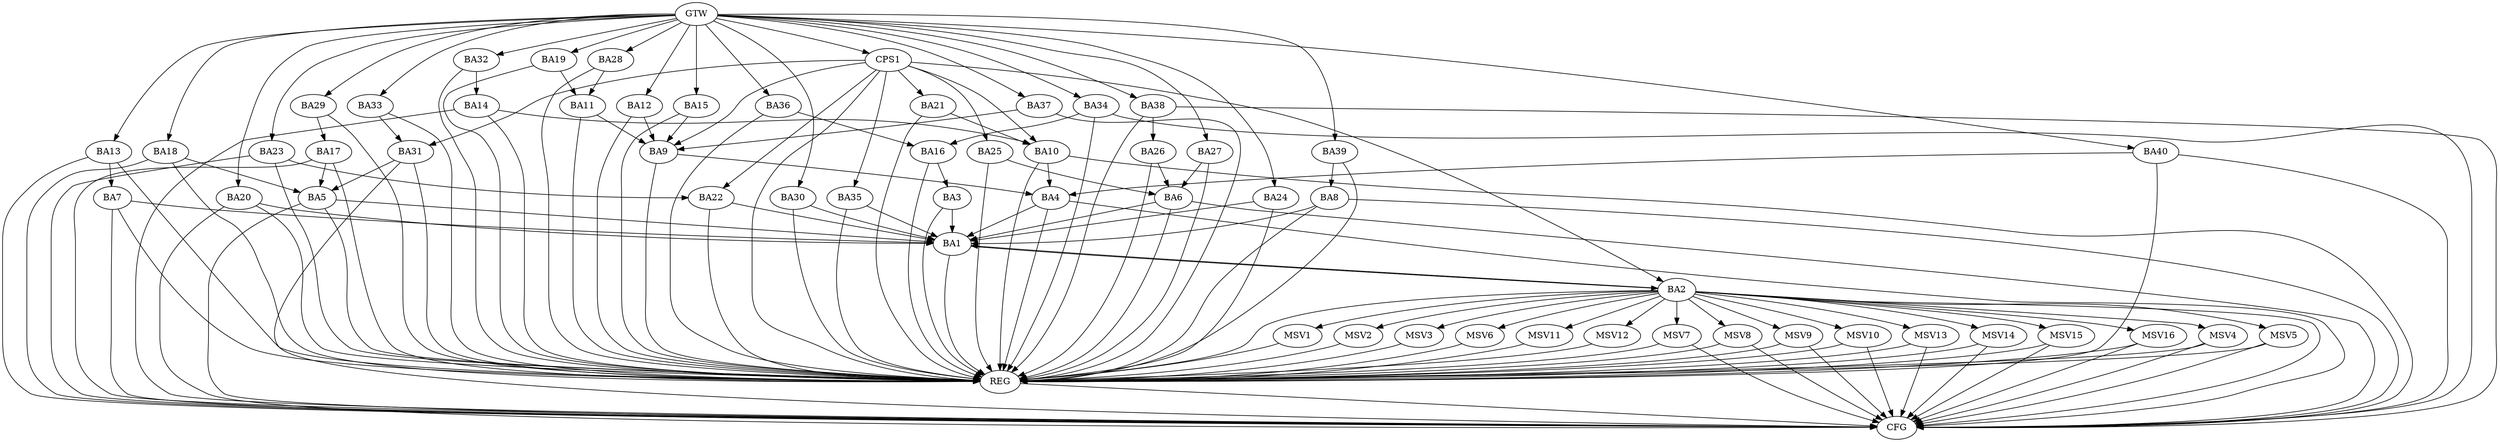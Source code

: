strict digraph G {
  BA1 [ label="BA1" ];
  BA2 [ label="BA2" ];
  BA3 [ label="BA3" ];
  BA4 [ label="BA4" ];
  BA5 [ label="BA5" ];
  BA6 [ label="BA6" ];
  BA7 [ label="BA7" ];
  BA8 [ label="BA8" ];
  BA9 [ label="BA9" ];
  BA10 [ label="BA10" ];
  BA11 [ label="BA11" ];
  BA12 [ label="BA12" ];
  BA13 [ label="BA13" ];
  BA14 [ label="BA14" ];
  BA15 [ label="BA15" ];
  BA16 [ label="BA16" ];
  BA17 [ label="BA17" ];
  BA18 [ label="BA18" ];
  BA19 [ label="BA19" ];
  BA20 [ label="BA20" ];
  BA21 [ label="BA21" ];
  BA22 [ label="BA22" ];
  BA23 [ label="BA23" ];
  BA24 [ label="BA24" ];
  BA25 [ label="BA25" ];
  BA26 [ label="BA26" ];
  BA27 [ label="BA27" ];
  BA28 [ label="BA28" ];
  BA29 [ label="BA29" ];
  BA30 [ label="BA30" ];
  BA31 [ label="BA31" ];
  BA32 [ label="BA32" ];
  BA33 [ label="BA33" ];
  BA34 [ label="BA34" ];
  BA35 [ label="BA35" ];
  BA36 [ label="BA36" ];
  BA37 [ label="BA37" ];
  BA38 [ label="BA38" ];
  BA39 [ label="BA39" ];
  BA40 [ label="BA40" ];
  CPS1 [ label="CPS1" ];
  GTW [ label="GTW" ];
  REG [ label="REG" ];
  CFG [ label="CFG" ];
  MSV1 [ label="MSV1" ];
  MSV2 [ label="MSV2" ];
  MSV3 [ label="MSV3" ];
  MSV4 [ label="MSV4" ];
  MSV5 [ label="MSV5" ];
  MSV6 [ label="MSV6" ];
  MSV7 [ label="MSV7" ];
  MSV8 [ label="MSV8" ];
  MSV9 [ label="MSV9" ];
  MSV10 [ label="MSV10" ];
  MSV11 [ label="MSV11" ];
  MSV12 [ label="MSV12" ];
  MSV13 [ label="MSV13" ];
  MSV14 [ label="MSV14" ];
  MSV15 [ label="MSV15" ];
  MSV16 [ label="MSV16" ];
  BA1 -> BA2;
  BA2 -> BA1;
  BA3 -> BA1;
  BA4 -> BA1;
  BA5 -> BA1;
  BA6 -> BA1;
  BA7 -> BA1;
  BA8 -> BA1;
  BA9 -> BA4;
  BA10 -> BA4;
  BA11 -> BA9;
  BA12 -> BA9;
  BA13 -> BA7;
  BA14 -> BA10;
  BA15 -> BA9;
  BA16 -> BA3;
  BA17 -> BA5;
  BA18 -> BA5;
  BA19 -> BA11;
  BA20 -> BA1;
  BA21 -> BA10;
  BA22 -> BA1;
  BA23 -> BA22;
  BA24 -> BA1;
  BA25 -> BA6;
  BA26 -> BA6;
  BA27 -> BA6;
  BA28 -> BA11;
  BA29 -> BA17;
  BA30 -> BA1;
  BA31 -> BA5;
  BA32 -> BA14;
  BA33 -> BA31;
  BA34 -> BA16;
  BA35 -> BA1;
  BA36 -> BA16;
  BA37 -> BA9;
  BA38 -> BA26;
  BA39 -> BA8;
  BA40 -> BA4;
  CPS1 -> BA25;
  CPS1 -> BA9;
  CPS1 -> BA2;
  CPS1 -> BA31;
  CPS1 -> BA35;
  CPS1 -> BA21;
  CPS1 -> BA22;
  CPS1 -> BA10;
  GTW -> BA12;
  GTW -> BA13;
  GTW -> BA15;
  GTW -> BA18;
  GTW -> BA19;
  GTW -> BA20;
  GTW -> BA23;
  GTW -> BA24;
  GTW -> BA27;
  GTW -> BA28;
  GTW -> BA29;
  GTW -> BA30;
  GTW -> BA32;
  GTW -> BA33;
  GTW -> BA34;
  GTW -> BA36;
  GTW -> BA37;
  GTW -> BA38;
  GTW -> BA39;
  GTW -> BA40;
  GTW -> CPS1;
  BA1 -> REG;
  BA2 -> REG;
  BA3 -> REG;
  BA4 -> REG;
  BA5 -> REG;
  BA6 -> REG;
  BA7 -> REG;
  BA8 -> REG;
  BA9 -> REG;
  BA10 -> REG;
  BA11 -> REG;
  BA12 -> REG;
  BA13 -> REG;
  BA14 -> REG;
  BA15 -> REG;
  BA16 -> REG;
  BA17 -> REG;
  BA18 -> REG;
  BA19 -> REG;
  BA20 -> REG;
  BA21 -> REG;
  BA22 -> REG;
  BA23 -> REG;
  BA24 -> REG;
  BA25 -> REG;
  BA26 -> REG;
  BA27 -> REG;
  BA28 -> REG;
  BA29 -> REG;
  BA30 -> REG;
  BA31 -> REG;
  BA32 -> REG;
  BA33 -> REG;
  BA34 -> REG;
  BA35 -> REG;
  BA36 -> REG;
  BA37 -> REG;
  BA38 -> REG;
  BA39 -> REG;
  BA40 -> REG;
  CPS1 -> REG;
  BA34 -> CFG;
  BA10 -> CFG;
  BA8 -> CFG;
  BA17 -> CFG;
  BA6 -> CFG;
  BA40 -> CFG;
  BA4 -> CFG;
  BA31 -> CFG;
  BA14 -> CFG;
  BA5 -> CFG;
  BA2 -> CFG;
  BA13 -> CFG;
  BA20 -> CFG;
  BA23 -> CFG;
  BA18 -> CFG;
  BA38 -> CFG;
  BA7 -> CFG;
  REG -> CFG;
  BA2 -> MSV1;
  BA2 -> MSV2;
  BA2 -> MSV3;
  MSV1 -> REG;
  MSV2 -> REG;
  MSV3 -> REG;
  BA2 -> MSV4;
  BA2 -> MSV5;
  MSV4 -> REG;
  MSV4 -> CFG;
  MSV5 -> REG;
  MSV5 -> CFG;
  BA2 -> MSV6;
  BA2 -> MSV7;
  MSV6 -> REG;
  MSV7 -> REG;
  MSV7 -> CFG;
  BA2 -> MSV8;
  BA2 -> MSV9;
  MSV8 -> REG;
  MSV8 -> CFG;
  MSV9 -> REG;
  MSV9 -> CFG;
  BA2 -> MSV10;
  MSV10 -> REG;
  MSV10 -> CFG;
  BA2 -> MSV11;
  MSV11 -> REG;
  BA2 -> MSV12;
  MSV12 -> REG;
  BA2 -> MSV13;
  BA2 -> MSV14;
  MSV13 -> REG;
  MSV13 -> CFG;
  MSV14 -> REG;
  MSV14 -> CFG;
  BA2 -> MSV15;
  MSV15 -> REG;
  MSV15 -> CFG;
  BA2 -> MSV16;
  MSV16 -> REG;
  MSV16 -> CFG;
}
